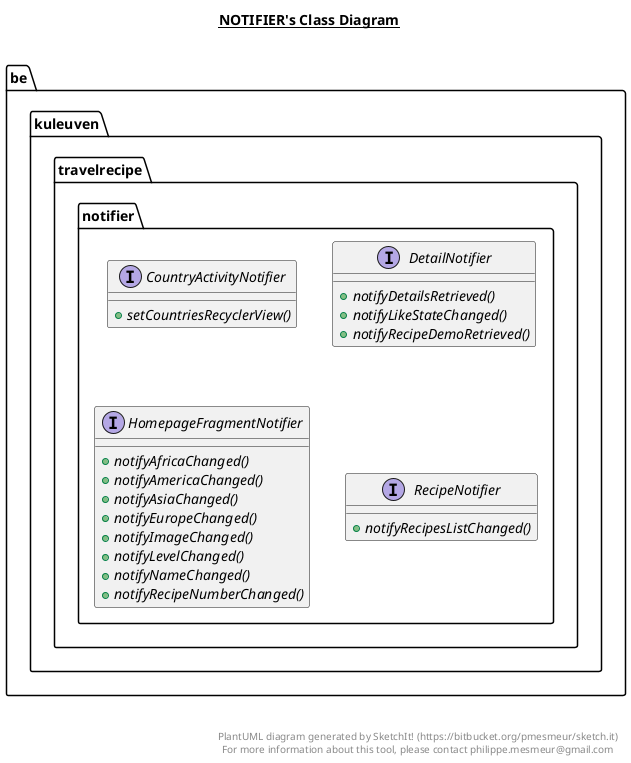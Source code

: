 @startuml

title __NOTIFIER's Class Diagram__\n

  namespace be.kuleuven.travelrecipe {
    namespace notifier {
      interface be.kuleuven.travelrecipe.notifier.CountryActivityNotifier {
          {abstract} + setCountriesRecyclerView()
      }
    }
  }
  

  namespace be.kuleuven.travelrecipe {
    namespace notifier {
      interface be.kuleuven.travelrecipe.notifier.DetailNotifier {
          {abstract} + notifyDetailsRetrieved()
          {abstract} + notifyLikeStateChanged()
          {abstract} + notifyRecipeDemoRetrieved()
      }
    }
  }
  

  namespace be.kuleuven.travelrecipe {
    namespace notifier {
      interface be.kuleuven.travelrecipe.notifier.HomepageFragmentNotifier {
          {abstract} + notifyAfricaChanged()
          {abstract} + notifyAmericaChanged()
          {abstract} + notifyAsiaChanged()
          {abstract} + notifyEuropeChanged()
          {abstract} + notifyImageChanged()
          {abstract} + notifyLevelChanged()
          {abstract} + notifyNameChanged()
          {abstract} + notifyRecipeNumberChanged()
      }
    }
  }
  

  namespace be.kuleuven.travelrecipe {
    namespace notifier {
      interface be.kuleuven.travelrecipe.notifier.RecipeNotifier {
          {abstract} + notifyRecipesListChanged()
      }
    }
  }
  



right footer


PlantUML diagram generated by SketchIt! (https://bitbucket.org/pmesmeur/sketch.it)
For more information about this tool, please contact philippe.mesmeur@gmail.com
endfooter

@enduml
